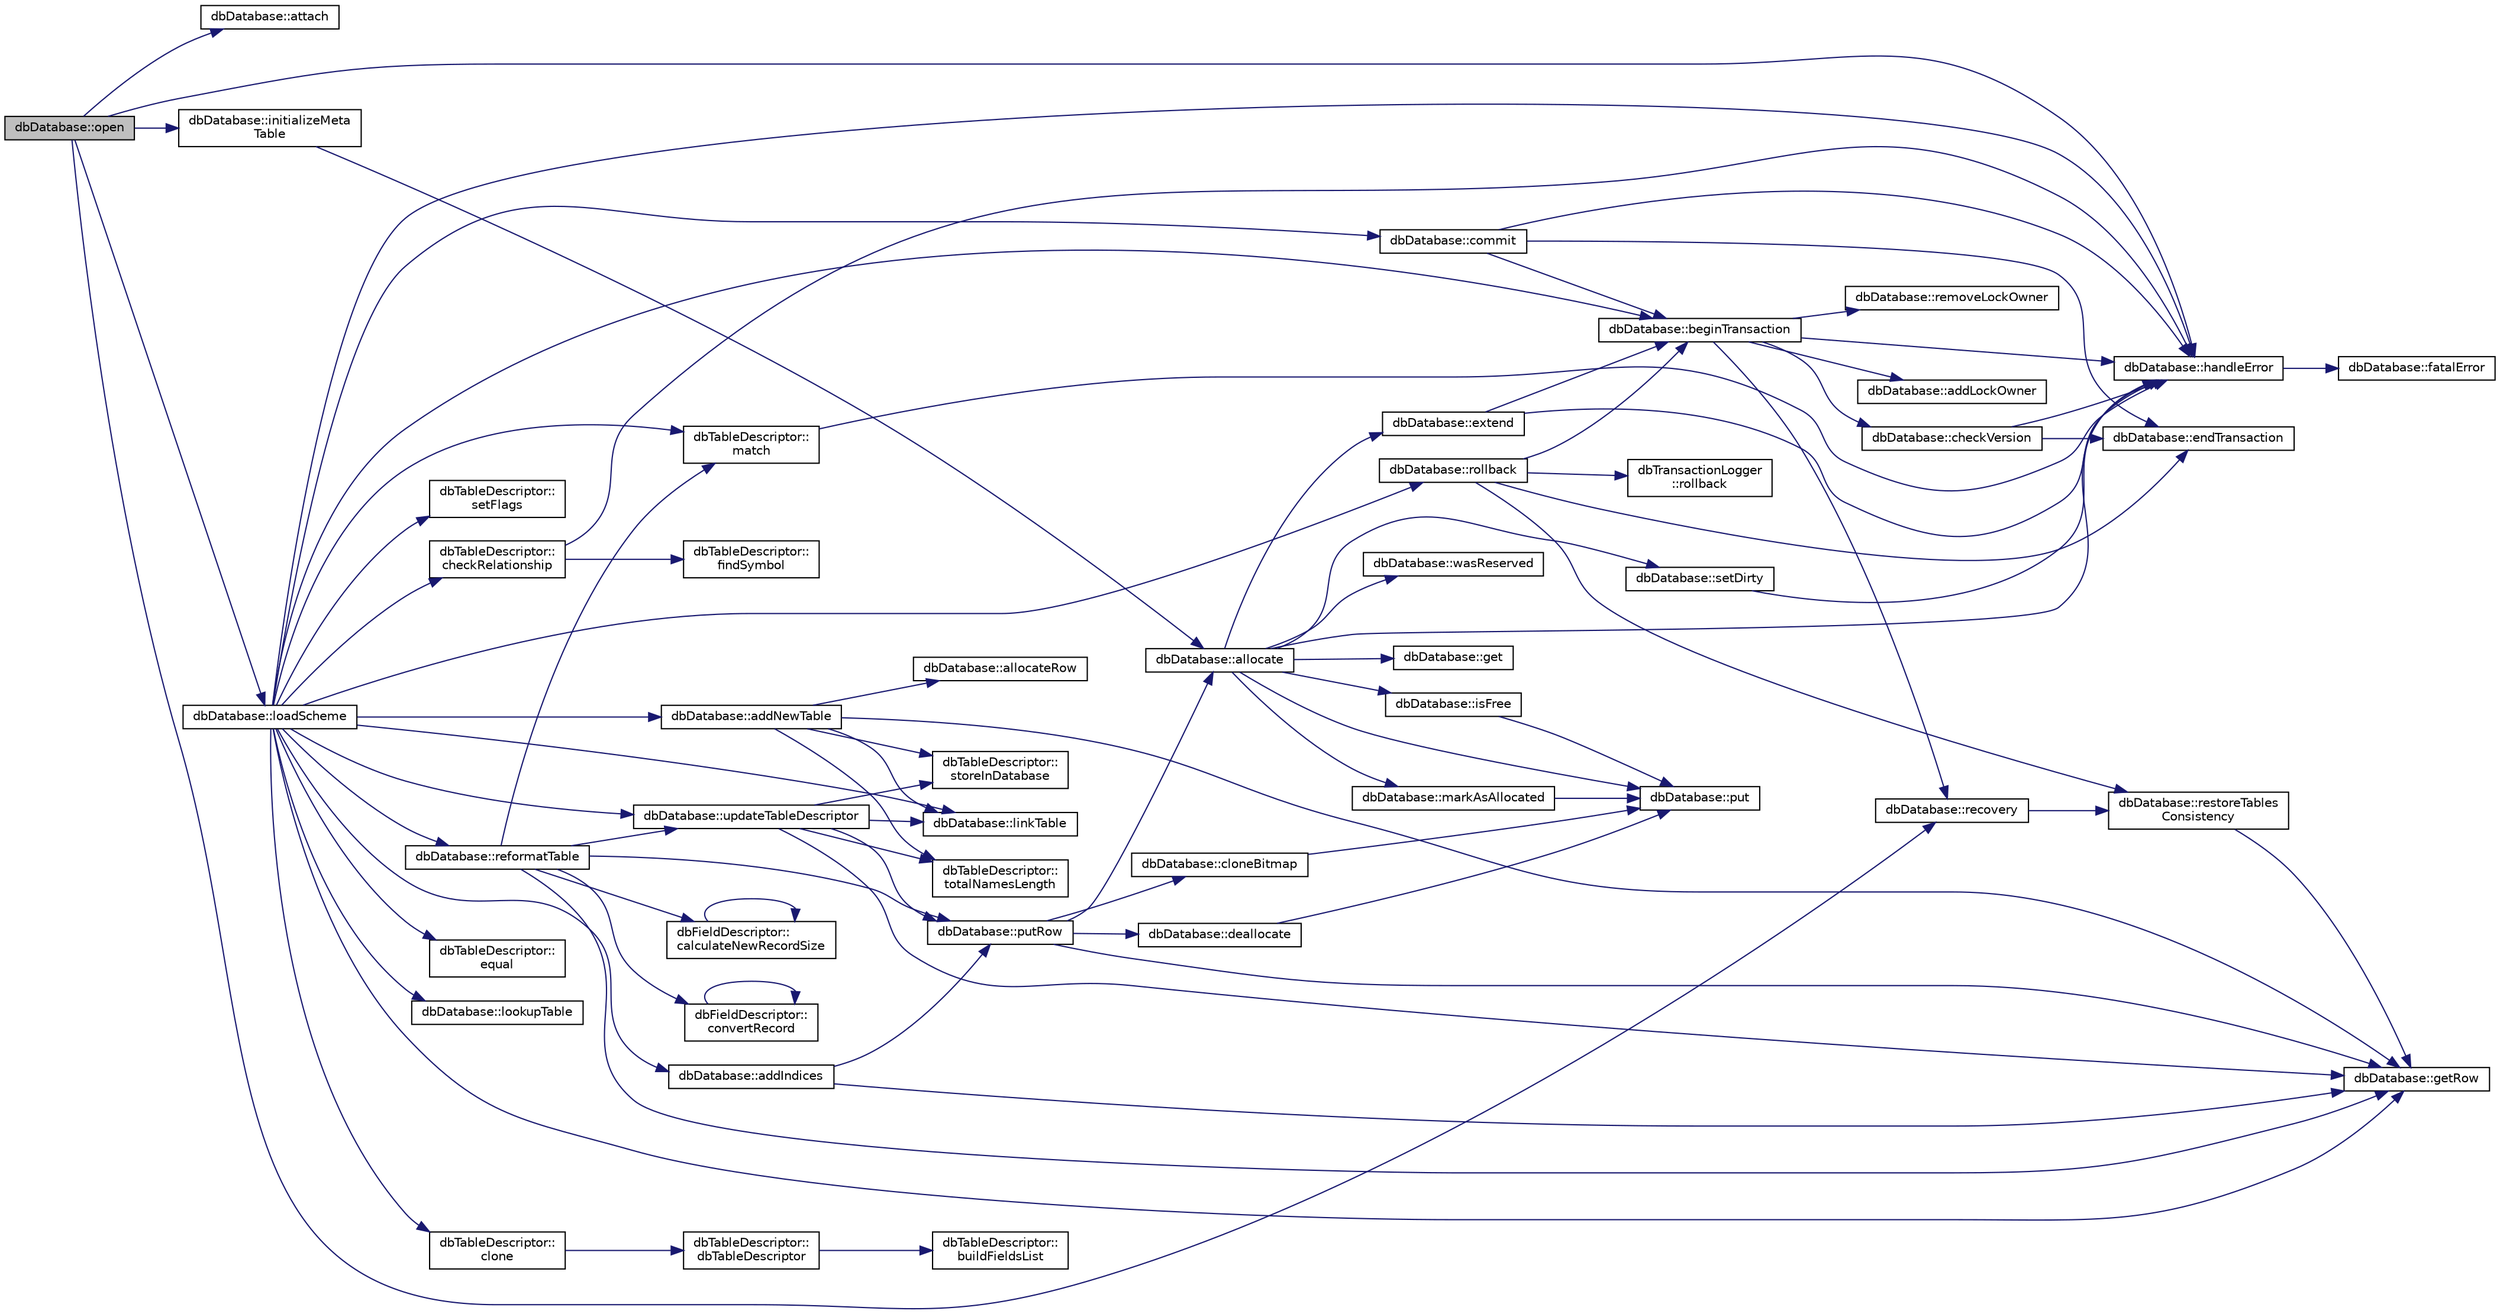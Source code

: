 digraph "dbDatabase::open"
{
 // INTERACTIVE_SVG=YES
 // LATEX_PDF_SIZE
  edge [fontname="Helvetica",fontsize="10",labelfontname="Helvetica",labelfontsize="10"];
  node [fontname="Helvetica",fontsize="10",shape=record];
  rankdir="LR";
  Node1 [label="dbDatabase::open",height=0.2,width=0.4,color="black", fillcolor="grey75", style="filled", fontcolor="black",tooltip=" "];
  Node1 -> Node2 [color="midnightblue",fontsize="10",style="solid"];
  Node2 [label="dbDatabase::attach",height=0.2,width=0.4,color="black", fillcolor="white", style="filled",URL="$classdbDatabase.html#ac9dd81c1cefb4f8df0a567b355869a2f",tooltip=" "];
  Node1 -> Node3 [color="midnightblue",fontsize="10",style="solid"];
  Node3 [label="dbDatabase::handleError",height=0.2,width=0.4,color="black", fillcolor="white", style="filled",URL="$classdbDatabase.html#a239cb01cd3eee54d5ae50763259037c8",tooltip=" "];
  Node3 -> Node4 [color="midnightblue",fontsize="10",style="solid"];
  Node4 [label="dbDatabase::fatalError",height=0.2,width=0.4,color="black", fillcolor="white", style="filled",URL="$classdbDatabase.html#a7ae83e7bc84e4a52e34b6ed821ee05fd",tooltip=" "];
  Node1 -> Node5 [color="midnightblue",fontsize="10",style="solid"];
  Node5 [label="dbDatabase::initializeMeta\lTable",height=0.2,width=0.4,color="black", fillcolor="white", style="filled",URL="$classdbDatabase.html#ad566f72830f65610dfd689f6f00cd735",tooltip=" "];
  Node5 -> Node6 [color="midnightblue",fontsize="10",style="solid"];
  Node6 [label="dbDatabase::allocate",height=0.2,width=0.4,color="black", fillcolor="white", style="filled",URL="$classdbDatabase.html#a1dc9f3bd14614f803e622fe974f5ccee",tooltip=" "];
  Node6 -> Node7 [color="midnightblue",fontsize="10",style="solid"];
  Node7 [label="dbDatabase::extend",height=0.2,width=0.4,color="black", fillcolor="white", style="filled",URL="$classdbDatabase.html#a0566e6d9d4166ae35199459d4466f192",tooltip=" "];
  Node7 -> Node8 [color="midnightblue",fontsize="10",style="solid"];
  Node8 [label="dbDatabase::beginTransaction",height=0.2,width=0.4,color="black", fillcolor="white", style="filled",URL="$classdbDatabase.html#a67382226e535f25d8ea41e1a4a29c979",tooltip=" "];
  Node8 -> Node9 [color="midnightblue",fontsize="10",style="solid"];
  Node9 [label="dbDatabase::addLockOwner",height=0.2,width=0.4,color="black", fillcolor="white", style="filled",URL="$classdbDatabase.html#addf99cfff85de35ed30a025b8f892818",tooltip=" "];
  Node8 -> Node10 [color="midnightblue",fontsize="10",style="solid"];
  Node10 [label="dbDatabase::checkVersion",height=0.2,width=0.4,color="black", fillcolor="white", style="filled",URL="$classdbDatabase.html#a78274dd5406831e1a481ffdc5eaa0f16",tooltip=" "];
  Node10 -> Node11 [color="midnightblue",fontsize="10",style="solid"];
  Node11 [label="dbDatabase::endTransaction",height=0.2,width=0.4,color="black", fillcolor="white", style="filled",URL="$classdbDatabase.html#a9acf4cd1d0bb15ff2c5f9d39549d2ee3",tooltip=" "];
  Node10 -> Node3 [color="midnightblue",fontsize="10",style="solid"];
  Node8 -> Node3 [color="midnightblue",fontsize="10",style="solid"];
  Node8 -> Node12 [color="midnightblue",fontsize="10",style="solid"];
  Node12 [label="dbDatabase::recovery",height=0.2,width=0.4,color="black", fillcolor="white", style="filled",URL="$classdbDatabase.html#a5154bf2d07f0f7fa55752ad992d41dd4",tooltip=" "];
  Node12 -> Node13 [color="midnightblue",fontsize="10",style="solid"];
  Node13 [label="dbDatabase::restoreTables\lConsistency",height=0.2,width=0.4,color="black", fillcolor="white", style="filled",URL="$classdbDatabase.html#a3b5a75006ec8ddb05076fe2b058a9791",tooltip=" "];
  Node13 -> Node14 [color="midnightblue",fontsize="10",style="solid"];
  Node14 [label="dbDatabase::getRow",height=0.2,width=0.4,color="black", fillcolor="white", style="filled",URL="$classdbDatabase.html#a7bff04ecc071c89a2e9d27fda8cd326e",tooltip=" "];
  Node8 -> Node15 [color="midnightblue",fontsize="10",style="solid"];
  Node15 [label="dbDatabase::removeLockOwner",height=0.2,width=0.4,color="black", fillcolor="white", style="filled",URL="$classdbDatabase.html#a813899e7266817ae8bbd08efb18512f5",tooltip=" "];
  Node7 -> Node3 [color="midnightblue",fontsize="10",style="solid"];
  Node6 -> Node16 [color="midnightblue",fontsize="10",style="solid"];
  Node16 [label="dbDatabase::get",height=0.2,width=0.4,color="black", fillcolor="white", style="filled",URL="$classdbDatabase.html#a0f15caecea63b2da73defcf52b9731e6",tooltip=" "];
  Node6 -> Node3 [color="midnightblue",fontsize="10",style="solid"];
  Node6 -> Node17 [color="midnightblue",fontsize="10",style="solid"];
  Node17 [label="dbDatabase::isFree",height=0.2,width=0.4,color="black", fillcolor="white", style="filled",URL="$classdbDatabase.html#a151af1acf48a814d05b8cce5e5e510ec",tooltip=" "];
  Node17 -> Node18 [color="midnightblue",fontsize="10",style="solid"];
  Node18 [label="dbDatabase::put",height=0.2,width=0.4,color="black", fillcolor="white", style="filled",URL="$classdbDatabase.html#a8e762278f8441f945fb1251cfa337a9b",tooltip=" "];
  Node6 -> Node19 [color="midnightblue",fontsize="10",style="solid"];
  Node19 [label="dbDatabase::markAsAllocated",height=0.2,width=0.4,color="black", fillcolor="white", style="filled",URL="$classdbDatabase.html#a72ee036a9ba7964eea364e3505fad369",tooltip=" "];
  Node19 -> Node18 [color="midnightblue",fontsize="10",style="solid"];
  Node6 -> Node18 [color="midnightblue",fontsize="10",style="solid"];
  Node6 -> Node20 [color="midnightblue",fontsize="10",style="solid"];
  Node20 [label="dbDatabase::setDirty",height=0.2,width=0.4,color="black", fillcolor="white", style="filled",URL="$classdbDatabase.html#a53b3cef65260865e54b0a965c31cbd24",tooltip=" "];
  Node20 -> Node3 [color="midnightblue",fontsize="10",style="solid"];
  Node6 -> Node21 [color="midnightblue",fontsize="10",style="solid"];
  Node21 [label="dbDatabase::wasReserved",height=0.2,width=0.4,color="black", fillcolor="white", style="filled",URL="$classdbDatabase.html#a67c9f35342e402223106dfe5459c0835",tooltip=" "];
  Node1 -> Node22 [color="midnightblue",fontsize="10",style="solid"];
  Node22 [label="dbDatabase::loadScheme",height=0.2,width=0.4,color="black", fillcolor="white", style="filled",URL="$classdbDatabase.html#a34f7fdfb518f16af21864b9b900477bc",tooltip=" "];
  Node22 -> Node23 [color="midnightblue",fontsize="10",style="solid"];
  Node23 [label="dbDatabase::addIndices",height=0.2,width=0.4,color="black", fillcolor="white", style="filled",URL="$classdbDatabase.html#a3921d8358d7e883c6d8e48773b866363",tooltip=" "];
  Node23 -> Node14 [color="midnightblue",fontsize="10",style="solid"];
  Node23 -> Node24 [color="midnightblue",fontsize="10",style="solid"];
  Node24 [label="dbDatabase::putRow",height=0.2,width=0.4,color="black", fillcolor="white", style="filled",URL="$classdbDatabase.html#af0c69119b136ded719412ceb3d34a322",tooltip=" "];
  Node24 -> Node6 [color="midnightblue",fontsize="10",style="solid"];
  Node24 -> Node25 [color="midnightblue",fontsize="10",style="solid"];
  Node25 [label="dbDatabase::cloneBitmap",height=0.2,width=0.4,color="black", fillcolor="white", style="filled",URL="$classdbDatabase.html#a4bc62f8de139a5889c3eb1a5805246e8",tooltip=" "];
  Node25 -> Node18 [color="midnightblue",fontsize="10",style="solid"];
  Node24 -> Node26 [color="midnightblue",fontsize="10",style="solid"];
  Node26 [label="dbDatabase::deallocate",height=0.2,width=0.4,color="black", fillcolor="white", style="filled",URL="$classdbDatabase.html#a2dd6cab1f292e3eb992755c466f9da58",tooltip=" "];
  Node26 -> Node18 [color="midnightblue",fontsize="10",style="solid"];
  Node24 -> Node14 [color="midnightblue",fontsize="10",style="solid"];
  Node22 -> Node27 [color="midnightblue",fontsize="10",style="solid"];
  Node27 [label="dbDatabase::addNewTable",height=0.2,width=0.4,color="black", fillcolor="white", style="filled",URL="$classdbDatabase.html#a87fb8519dfe13e0fbe260ecc5e928f0b",tooltip=" "];
  Node27 -> Node28 [color="midnightblue",fontsize="10",style="solid"];
  Node28 [label="dbDatabase::allocateRow",height=0.2,width=0.4,color="black", fillcolor="white", style="filled",URL="$classdbDatabase.html#a56838815ecf19269f58d19de695a2e7a",tooltip=" "];
  Node27 -> Node14 [color="midnightblue",fontsize="10",style="solid"];
  Node27 -> Node29 [color="midnightblue",fontsize="10",style="solid"];
  Node29 [label="dbDatabase::linkTable",height=0.2,width=0.4,color="black", fillcolor="white", style="filled",URL="$classdbDatabase.html#ac92dba3c54ea234f5fd6f4c7ff831671",tooltip=" "];
  Node27 -> Node30 [color="midnightblue",fontsize="10",style="solid"];
  Node30 [label="dbTableDescriptor::\lstoreInDatabase",height=0.2,width=0.4,color="black", fillcolor="white", style="filled",URL="$classdbTableDescriptor.html#a8fc8b39697e5d0fa02263433e9d5d99f",tooltip=" "];
  Node27 -> Node31 [color="midnightblue",fontsize="10",style="solid"];
  Node31 [label="dbTableDescriptor::\ltotalNamesLength",height=0.2,width=0.4,color="black", fillcolor="white", style="filled",URL="$classdbTableDescriptor.html#aa6a88bd4139806e041370bc9ac765475",tooltip=" "];
  Node22 -> Node8 [color="midnightblue",fontsize="10",style="solid"];
  Node22 -> Node32 [color="midnightblue",fontsize="10",style="solid"];
  Node32 [label="dbTableDescriptor::\lcheckRelationship",height=0.2,width=0.4,color="black", fillcolor="white", style="filled",URL="$classdbTableDescriptor.html#ac60cd66c36e07a730974cb96f61c50ae",tooltip=" "];
  Node32 -> Node33 [color="midnightblue",fontsize="10",style="solid"];
  Node33 [label="dbTableDescriptor::\lfindSymbol",height=0.2,width=0.4,color="black", fillcolor="white", style="filled",URL="$classdbTableDescriptor.html#a11c1191bc1a585afffbfff8a7a05ec85",tooltip=" "];
  Node32 -> Node3 [color="midnightblue",fontsize="10",style="solid"];
  Node22 -> Node34 [color="midnightblue",fontsize="10",style="solid"];
  Node34 [label="dbTableDescriptor::\lclone",height=0.2,width=0.4,color="black", fillcolor="white", style="filled",URL="$classdbTableDescriptor.html#adbe6a1bd1212bf75062e31fb64329365",tooltip=" "];
  Node34 -> Node35 [color="midnightblue",fontsize="10",style="solid"];
  Node35 [label="dbTableDescriptor::\ldbTableDescriptor",height=0.2,width=0.4,color="black", fillcolor="white", style="filled",URL="$classdbTableDescriptor.html#ae574f5848f96bc350858b85a27d85aa7",tooltip=" "];
  Node35 -> Node36 [color="midnightblue",fontsize="10",style="solid"];
  Node36 [label="dbTableDescriptor::\lbuildFieldsList",height=0.2,width=0.4,color="black", fillcolor="white", style="filled",URL="$classdbTableDescriptor.html#ab8b6d894eff1eaa9d7f02d72e82de012",tooltip=" "];
  Node22 -> Node37 [color="midnightblue",fontsize="10",style="solid"];
  Node37 [label="dbDatabase::commit",height=0.2,width=0.4,color="black", fillcolor="white", style="filled",URL="$classdbDatabase.html#a2e036cfcdc87258bfeaa63f7eaf4abd0",tooltip=" "];
  Node37 -> Node8 [color="midnightblue",fontsize="10",style="solid"];
  Node37 -> Node11 [color="midnightblue",fontsize="10",style="solid"];
  Node37 -> Node3 [color="midnightblue",fontsize="10",style="solid"];
  Node22 -> Node38 [color="midnightblue",fontsize="10",style="solid"];
  Node38 [label="dbTableDescriptor::\lequal",height=0.2,width=0.4,color="black", fillcolor="white", style="filled",URL="$classdbTableDescriptor.html#a27e04c68701240234fc16e36d1a2ea87",tooltip=" "];
  Node22 -> Node14 [color="midnightblue",fontsize="10",style="solid"];
  Node22 -> Node3 [color="midnightblue",fontsize="10",style="solid"];
  Node22 -> Node29 [color="midnightblue",fontsize="10",style="solid"];
  Node22 -> Node39 [color="midnightblue",fontsize="10",style="solid"];
  Node39 [label="dbDatabase::lookupTable",height=0.2,width=0.4,color="black", fillcolor="white", style="filled",URL="$classdbDatabase.html#a29ab2f90bf4964b18306e682f4b0fe3b",tooltip=" "];
  Node22 -> Node40 [color="midnightblue",fontsize="10",style="solid"];
  Node40 [label="dbTableDescriptor::\lmatch",height=0.2,width=0.4,color="black", fillcolor="white", style="filled",URL="$classdbTableDescriptor.html#a1d95f8c421425a25803269eb66dded50",tooltip=" "];
  Node40 -> Node3 [color="midnightblue",fontsize="10",style="solid"];
  Node22 -> Node41 [color="midnightblue",fontsize="10",style="solid"];
  Node41 [label="dbDatabase::reformatTable",height=0.2,width=0.4,color="black", fillcolor="white", style="filled",URL="$classdbDatabase.html#a18a5d273dfd2b8eb59c4ef97f2617d5c",tooltip=" "];
  Node41 -> Node42 [color="midnightblue",fontsize="10",style="solid"];
  Node42 [label="dbFieldDescriptor::\lcalculateNewRecordSize",height=0.2,width=0.4,color="black", fillcolor="white", style="filled",URL="$classdbFieldDescriptor.html#a013bc0bd4aec5b39921b704cab61e449",tooltip=" "];
  Node42 -> Node42 [color="midnightblue",fontsize="10",style="solid"];
  Node41 -> Node43 [color="midnightblue",fontsize="10",style="solid"];
  Node43 [label="dbFieldDescriptor::\lconvertRecord",height=0.2,width=0.4,color="black", fillcolor="white", style="filled",URL="$classdbFieldDescriptor.html#a0e4467c8471239d16841c5a41085ace2",tooltip=" "];
  Node43 -> Node43 [color="midnightblue",fontsize="10",style="solid"];
  Node41 -> Node14 [color="midnightblue",fontsize="10",style="solid"];
  Node41 -> Node40 [color="midnightblue",fontsize="10",style="solid"];
  Node41 -> Node24 [color="midnightblue",fontsize="10",style="solid"];
  Node41 -> Node44 [color="midnightblue",fontsize="10",style="solid"];
  Node44 [label="dbDatabase::updateTableDescriptor",height=0.2,width=0.4,color="black", fillcolor="white", style="filled",URL="$classdbDatabase.html#a339c40e2a002dcc53d177cad63ae7b85",tooltip=" "];
  Node44 -> Node14 [color="midnightblue",fontsize="10",style="solid"];
  Node44 -> Node29 [color="midnightblue",fontsize="10",style="solid"];
  Node44 -> Node24 [color="midnightblue",fontsize="10",style="solid"];
  Node44 -> Node30 [color="midnightblue",fontsize="10",style="solid"];
  Node44 -> Node31 [color="midnightblue",fontsize="10",style="solid"];
  Node22 -> Node45 [color="midnightblue",fontsize="10",style="solid"];
  Node45 [label="dbDatabase::rollback",height=0.2,width=0.4,color="black", fillcolor="white", style="filled",URL="$classdbDatabase.html#a6ea3547f89ddf83a428916647aff669e",tooltip=" "];
  Node45 -> Node8 [color="midnightblue",fontsize="10",style="solid"];
  Node45 -> Node11 [color="midnightblue",fontsize="10",style="solid"];
  Node45 -> Node13 [color="midnightblue",fontsize="10",style="solid"];
  Node45 -> Node46 [color="midnightblue",fontsize="10",style="solid"];
  Node46 [label="dbTransactionLogger\l::rollback",height=0.2,width=0.4,color="black", fillcolor="white", style="filled",URL="$classdbTransactionLogger.html#aa5aade20974cba85510abde9643d1331",tooltip=" "];
  Node22 -> Node47 [color="midnightblue",fontsize="10",style="solid"];
  Node47 [label="dbTableDescriptor::\lsetFlags",height=0.2,width=0.4,color="black", fillcolor="white", style="filled",URL="$classdbTableDescriptor.html#a15d228940b36d9737047ef296e86335a",tooltip=" "];
  Node22 -> Node44 [color="midnightblue",fontsize="10",style="solid"];
  Node1 -> Node12 [color="midnightblue",fontsize="10",style="solid"];
}
